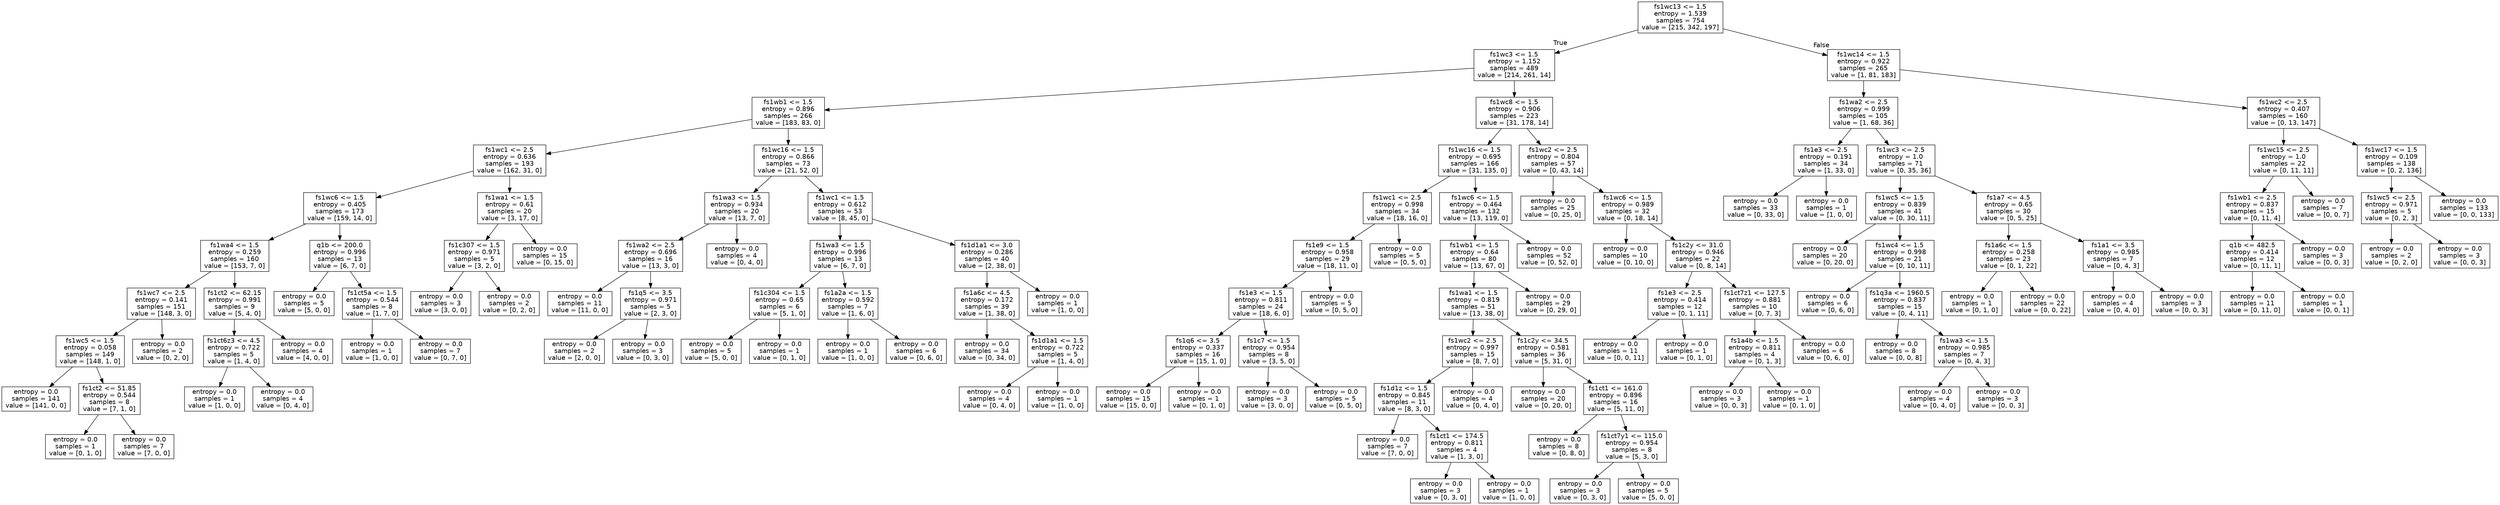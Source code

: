 digraph Tree {
node [shape=box, fontname="helvetica"] ;
edge [fontname="helvetica"] ;
0 [label="fs1wc13 <= 1.5\nentropy = 1.539\nsamples = 754\nvalue = [215, 342, 197]"] ;
1 [label="fs1wc3 <= 1.5\nentropy = 1.152\nsamples = 489\nvalue = [214, 261, 14]"] ;
0 -> 1 [labeldistance=2.5, labelangle=45, headlabel="True"] ;
2 [label="fs1wb1 <= 1.5\nentropy = 0.896\nsamples = 266\nvalue = [183, 83, 0]"] ;
1 -> 2 ;
3 [label="fs1wc1 <= 2.5\nentropy = 0.636\nsamples = 193\nvalue = [162, 31, 0]"] ;
2 -> 3 ;
4 [label="fs1wc6 <= 1.5\nentropy = 0.405\nsamples = 173\nvalue = [159, 14, 0]"] ;
3 -> 4 ;
5 [label="fs1wa4 <= 1.5\nentropy = 0.259\nsamples = 160\nvalue = [153, 7, 0]"] ;
4 -> 5 ;
6 [label="fs1wc7 <= 2.5\nentropy = 0.141\nsamples = 151\nvalue = [148, 3, 0]"] ;
5 -> 6 ;
7 [label="fs1wc5 <= 1.5\nentropy = 0.058\nsamples = 149\nvalue = [148, 1, 0]"] ;
6 -> 7 ;
8 [label="entropy = 0.0\nsamples = 141\nvalue = [141, 0, 0]"] ;
7 -> 8 ;
9 [label="fs1ct2 <= 51.85\nentropy = 0.544\nsamples = 8\nvalue = [7, 1, 0]"] ;
7 -> 9 ;
10 [label="entropy = 0.0\nsamples = 1\nvalue = [0, 1, 0]"] ;
9 -> 10 ;
11 [label="entropy = 0.0\nsamples = 7\nvalue = [7, 0, 0]"] ;
9 -> 11 ;
12 [label="entropy = 0.0\nsamples = 2\nvalue = [0, 2, 0]"] ;
6 -> 12 ;
13 [label="fs1ct2 <= 62.15\nentropy = 0.991\nsamples = 9\nvalue = [5, 4, 0]"] ;
5 -> 13 ;
14 [label="fs1ct6z3 <= 4.5\nentropy = 0.722\nsamples = 5\nvalue = [1, 4, 0]"] ;
13 -> 14 ;
15 [label="entropy = 0.0\nsamples = 1\nvalue = [1, 0, 0]"] ;
14 -> 15 ;
16 [label="entropy = 0.0\nsamples = 4\nvalue = [0, 4, 0]"] ;
14 -> 16 ;
17 [label="entropy = 0.0\nsamples = 4\nvalue = [4, 0, 0]"] ;
13 -> 17 ;
18 [label="q1b <= 200.0\nentropy = 0.996\nsamples = 13\nvalue = [6, 7, 0]"] ;
4 -> 18 ;
19 [label="entropy = 0.0\nsamples = 5\nvalue = [5, 0, 0]"] ;
18 -> 19 ;
20 [label="fs1ct5a <= 1.5\nentropy = 0.544\nsamples = 8\nvalue = [1, 7, 0]"] ;
18 -> 20 ;
21 [label="entropy = 0.0\nsamples = 1\nvalue = [1, 0, 0]"] ;
20 -> 21 ;
22 [label="entropy = 0.0\nsamples = 7\nvalue = [0, 7, 0]"] ;
20 -> 22 ;
23 [label="fs1wa1 <= 1.5\nentropy = 0.61\nsamples = 20\nvalue = [3, 17, 0]"] ;
3 -> 23 ;
24 [label="fs1c307 <= 1.5\nentropy = 0.971\nsamples = 5\nvalue = [3, 2, 0]"] ;
23 -> 24 ;
25 [label="entropy = 0.0\nsamples = 3\nvalue = [3, 0, 0]"] ;
24 -> 25 ;
26 [label="entropy = 0.0\nsamples = 2\nvalue = [0, 2, 0]"] ;
24 -> 26 ;
27 [label="entropy = 0.0\nsamples = 15\nvalue = [0, 15, 0]"] ;
23 -> 27 ;
28 [label="fs1wc16 <= 1.5\nentropy = 0.866\nsamples = 73\nvalue = [21, 52, 0]"] ;
2 -> 28 ;
29 [label="fs1wa3 <= 1.5\nentropy = 0.934\nsamples = 20\nvalue = [13, 7, 0]"] ;
28 -> 29 ;
30 [label="fs1wa2 <= 2.5\nentropy = 0.696\nsamples = 16\nvalue = [13, 3, 0]"] ;
29 -> 30 ;
31 [label="entropy = 0.0\nsamples = 11\nvalue = [11, 0, 0]"] ;
30 -> 31 ;
32 [label="fs1q5 <= 3.5\nentropy = 0.971\nsamples = 5\nvalue = [2, 3, 0]"] ;
30 -> 32 ;
33 [label="entropy = 0.0\nsamples = 2\nvalue = [2, 0, 0]"] ;
32 -> 33 ;
34 [label="entropy = 0.0\nsamples = 3\nvalue = [0, 3, 0]"] ;
32 -> 34 ;
35 [label="entropy = 0.0\nsamples = 4\nvalue = [0, 4, 0]"] ;
29 -> 35 ;
36 [label="fs1wc1 <= 1.5\nentropy = 0.612\nsamples = 53\nvalue = [8, 45, 0]"] ;
28 -> 36 ;
37 [label="fs1wa3 <= 1.5\nentropy = 0.996\nsamples = 13\nvalue = [6, 7, 0]"] ;
36 -> 37 ;
38 [label="fs1c304 <= 1.5\nentropy = 0.65\nsamples = 6\nvalue = [5, 1, 0]"] ;
37 -> 38 ;
39 [label="entropy = 0.0\nsamples = 5\nvalue = [5, 0, 0]"] ;
38 -> 39 ;
40 [label="entropy = 0.0\nsamples = 1\nvalue = [0, 1, 0]"] ;
38 -> 40 ;
41 [label="fs1a2a <= 1.5\nentropy = 0.592\nsamples = 7\nvalue = [1, 6, 0]"] ;
37 -> 41 ;
42 [label="entropy = 0.0\nsamples = 1\nvalue = [1, 0, 0]"] ;
41 -> 42 ;
43 [label="entropy = 0.0\nsamples = 6\nvalue = [0, 6, 0]"] ;
41 -> 43 ;
44 [label="fs1d1a1 <= 3.0\nentropy = 0.286\nsamples = 40\nvalue = [2, 38, 0]"] ;
36 -> 44 ;
45 [label="fs1a6c <= 4.5\nentropy = 0.172\nsamples = 39\nvalue = [1, 38, 0]"] ;
44 -> 45 ;
46 [label="entropy = 0.0\nsamples = 34\nvalue = [0, 34, 0]"] ;
45 -> 46 ;
47 [label="fs1d1a1 <= 1.5\nentropy = 0.722\nsamples = 5\nvalue = [1, 4, 0]"] ;
45 -> 47 ;
48 [label="entropy = 0.0\nsamples = 4\nvalue = [0, 4, 0]"] ;
47 -> 48 ;
49 [label="entropy = 0.0\nsamples = 1\nvalue = [1, 0, 0]"] ;
47 -> 49 ;
50 [label="entropy = 0.0\nsamples = 1\nvalue = [1, 0, 0]"] ;
44 -> 50 ;
51 [label="fs1wc8 <= 1.5\nentropy = 0.906\nsamples = 223\nvalue = [31, 178, 14]"] ;
1 -> 51 ;
52 [label="fs1wc16 <= 1.5\nentropy = 0.695\nsamples = 166\nvalue = [31, 135, 0]"] ;
51 -> 52 ;
53 [label="fs1wc1 <= 2.5\nentropy = 0.998\nsamples = 34\nvalue = [18, 16, 0]"] ;
52 -> 53 ;
54 [label="fs1e9 <= 1.5\nentropy = 0.958\nsamples = 29\nvalue = [18, 11, 0]"] ;
53 -> 54 ;
55 [label="fs1e3 <= 1.5\nentropy = 0.811\nsamples = 24\nvalue = [18, 6, 0]"] ;
54 -> 55 ;
56 [label="fs1q6 <= 3.5\nentropy = 0.337\nsamples = 16\nvalue = [15, 1, 0]"] ;
55 -> 56 ;
57 [label="entropy = 0.0\nsamples = 15\nvalue = [15, 0, 0]"] ;
56 -> 57 ;
58 [label="entropy = 0.0\nsamples = 1\nvalue = [0, 1, 0]"] ;
56 -> 58 ;
59 [label="fs1c7 <= 1.5\nentropy = 0.954\nsamples = 8\nvalue = [3, 5, 0]"] ;
55 -> 59 ;
60 [label="entropy = 0.0\nsamples = 3\nvalue = [3, 0, 0]"] ;
59 -> 60 ;
61 [label="entropy = 0.0\nsamples = 5\nvalue = [0, 5, 0]"] ;
59 -> 61 ;
62 [label="entropy = 0.0\nsamples = 5\nvalue = [0, 5, 0]"] ;
54 -> 62 ;
63 [label="entropy = 0.0\nsamples = 5\nvalue = [0, 5, 0]"] ;
53 -> 63 ;
64 [label="fs1wc6 <= 1.5\nentropy = 0.464\nsamples = 132\nvalue = [13, 119, 0]"] ;
52 -> 64 ;
65 [label="fs1wb1 <= 1.5\nentropy = 0.64\nsamples = 80\nvalue = [13, 67, 0]"] ;
64 -> 65 ;
66 [label="fs1wa1 <= 1.5\nentropy = 0.819\nsamples = 51\nvalue = [13, 38, 0]"] ;
65 -> 66 ;
67 [label="fs1wc2 <= 2.5\nentropy = 0.997\nsamples = 15\nvalue = [8, 7, 0]"] ;
66 -> 67 ;
68 [label="fs1d1z <= 1.5\nentropy = 0.845\nsamples = 11\nvalue = [8, 3, 0]"] ;
67 -> 68 ;
69 [label="entropy = 0.0\nsamples = 7\nvalue = [7, 0, 0]"] ;
68 -> 69 ;
70 [label="fs1ct1 <= 174.5\nentropy = 0.811\nsamples = 4\nvalue = [1, 3, 0]"] ;
68 -> 70 ;
71 [label="entropy = 0.0\nsamples = 3\nvalue = [0, 3, 0]"] ;
70 -> 71 ;
72 [label="entropy = 0.0\nsamples = 1\nvalue = [1, 0, 0]"] ;
70 -> 72 ;
73 [label="entropy = 0.0\nsamples = 4\nvalue = [0, 4, 0]"] ;
67 -> 73 ;
74 [label="fs1c2y <= 34.5\nentropy = 0.581\nsamples = 36\nvalue = [5, 31, 0]"] ;
66 -> 74 ;
75 [label="entropy = 0.0\nsamples = 20\nvalue = [0, 20, 0]"] ;
74 -> 75 ;
76 [label="fs1ct1 <= 161.0\nentropy = 0.896\nsamples = 16\nvalue = [5, 11, 0]"] ;
74 -> 76 ;
77 [label="entropy = 0.0\nsamples = 8\nvalue = [0, 8, 0]"] ;
76 -> 77 ;
78 [label="fs1ct7y1 <= 115.0\nentropy = 0.954\nsamples = 8\nvalue = [5, 3, 0]"] ;
76 -> 78 ;
79 [label="entropy = 0.0\nsamples = 3\nvalue = [0, 3, 0]"] ;
78 -> 79 ;
80 [label="entropy = 0.0\nsamples = 5\nvalue = [5, 0, 0]"] ;
78 -> 80 ;
81 [label="entropy = 0.0\nsamples = 29\nvalue = [0, 29, 0]"] ;
65 -> 81 ;
82 [label="entropy = 0.0\nsamples = 52\nvalue = [0, 52, 0]"] ;
64 -> 82 ;
83 [label="fs1wc2 <= 2.5\nentropy = 0.804\nsamples = 57\nvalue = [0, 43, 14]"] ;
51 -> 83 ;
84 [label="entropy = 0.0\nsamples = 25\nvalue = [0, 25, 0]"] ;
83 -> 84 ;
85 [label="fs1wc6 <= 1.5\nentropy = 0.989\nsamples = 32\nvalue = [0, 18, 14]"] ;
83 -> 85 ;
86 [label="entropy = 0.0\nsamples = 10\nvalue = [0, 10, 0]"] ;
85 -> 86 ;
87 [label="fs1c2y <= 31.0\nentropy = 0.946\nsamples = 22\nvalue = [0, 8, 14]"] ;
85 -> 87 ;
88 [label="fs1e3 <= 2.5\nentropy = 0.414\nsamples = 12\nvalue = [0, 1, 11]"] ;
87 -> 88 ;
89 [label="entropy = 0.0\nsamples = 11\nvalue = [0, 0, 11]"] ;
88 -> 89 ;
90 [label="entropy = 0.0\nsamples = 1\nvalue = [0, 1, 0]"] ;
88 -> 90 ;
91 [label="fs1ct7z1 <= 127.5\nentropy = 0.881\nsamples = 10\nvalue = [0, 7, 3]"] ;
87 -> 91 ;
92 [label="fs1a4b <= 1.5\nentropy = 0.811\nsamples = 4\nvalue = [0, 1, 3]"] ;
91 -> 92 ;
93 [label="entropy = 0.0\nsamples = 3\nvalue = [0, 0, 3]"] ;
92 -> 93 ;
94 [label="entropy = 0.0\nsamples = 1\nvalue = [0, 1, 0]"] ;
92 -> 94 ;
95 [label="entropy = 0.0\nsamples = 6\nvalue = [0, 6, 0]"] ;
91 -> 95 ;
96 [label="fs1wc14 <= 1.5\nentropy = 0.922\nsamples = 265\nvalue = [1, 81, 183]"] ;
0 -> 96 [labeldistance=2.5, labelangle=-45, headlabel="False"] ;
97 [label="fs1wa2 <= 2.5\nentropy = 0.999\nsamples = 105\nvalue = [1, 68, 36]"] ;
96 -> 97 ;
98 [label="fs1e3 <= 2.5\nentropy = 0.191\nsamples = 34\nvalue = [1, 33, 0]"] ;
97 -> 98 ;
99 [label="entropy = 0.0\nsamples = 33\nvalue = [0, 33, 0]"] ;
98 -> 99 ;
100 [label="entropy = 0.0\nsamples = 1\nvalue = [1, 0, 0]"] ;
98 -> 100 ;
101 [label="fs1wc3 <= 2.5\nentropy = 1.0\nsamples = 71\nvalue = [0, 35, 36]"] ;
97 -> 101 ;
102 [label="fs1wc5 <= 1.5\nentropy = 0.839\nsamples = 41\nvalue = [0, 30, 11]"] ;
101 -> 102 ;
103 [label="entropy = 0.0\nsamples = 20\nvalue = [0, 20, 0]"] ;
102 -> 103 ;
104 [label="fs1wc4 <= 1.5\nentropy = 0.998\nsamples = 21\nvalue = [0, 10, 11]"] ;
102 -> 104 ;
105 [label="entropy = 0.0\nsamples = 6\nvalue = [0, 6, 0]"] ;
104 -> 105 ;
106 [label="fs1q3a <= 1960.5\nentropy = 0.837\nsamples = 15\nvalue = [0, 4, 11]"] ;
104 -> 106 ;
107 [label="entropy = 0.0\nsamples = 8\nvalue = [0, 0, 8]"] ;
106 -> 107 ;
108 [label="fs1wa3 <= 1.5\nentropy = 0.985\nsamples = 7\nvalue = [0, 4, 3]"] ;
106 -> 108 ;
109 [label="entropy = 0.0\nsamples = 4\nvalue = [0, 4, 0]"] ;
108 -> 109 ;
110 [label="entropy = 0.0\nsamples = 3\nvalue = [0, 0, 3]"] ;
108 -> 110 ;
111 [label="fs1a7 <= 4.5\nentropy = 0.65\nsamples = 30\nvalue = [0, 5, 25]"] ;
101 -> 111 ;
112 [label="fs1a6c <= 1.5\nentropy = 0.258\nsamples = 23\nvalue = [0, 1, 22]"] ;
111 -> 112 ;
113 [label="entropy = 0.0\nsamples = 1\nvalue = [0, 1, 0]"] ;
112 -> 113 ;
114 [label="entropy = 0.0\nsamples = 22\nvalue = [0, 0, 22]"] ;
112 -> 114 ;
115 [label="fs1a1 <= 3.5\nentropy = 0.985\nsamples = 7\nvalue = [0, 4, 3]"] ;
111 -> 115 ;
116 [label="entropy = 0.0\nsamples = 4\nvalue = [0, 4, 0]"] ;
115 -> 116 ;
117 [label="entropy = 0.0\nsamples = 3\nvalue = [0, 0, 3]"] ;
115 -> 117 ;
118 [label="fs1wc2 <= 2.5\nentropy = 0.407\nsamples = 160\nvalue = [0, 13, 147]"] ;
96 -> 118 ;
119 [label="fs1wc15 <= 2.5\nentropy = 1.0\nsamples = 22\nvalue = [0, 11, 11]"] ;
118 -> 119 ;
120 [label="fs1wb1 <= 2.5\nentropy = 0.837\nsamples = 15\nvalue = [0, 11, 4]"] ;
119 -> 120 ;
121 [label="q1b <= 482.5\nentropy = 0.414\nsamples = 12\nvalue = [0, 11, 1]"] ;
120 -> 121 ;
122 [label="entropy = 0.0\nsamples = 11\nvalue = [0, 11, 0]"] ;
121 -> 122 ;
123 [label="entropy = 0.0\nsamples = 1\nvalue = [0, 0, 1]"] ;
121 -> 123 ;
124 [label="entropy = 0.0\nsamples = 3\nvalue = [0, 0, 3]"] ;
120 -> 124 ;
125 [label="entropy = 0.0\nsamples = 7\nvalue = [0, 0, 7]"] ;
119 -> 125 ;
126 [label="fs1wc17 <= 1.5\nentropy = 0.109\nsamples = 138\nvalue = [0, 2, 136]"] ;
118 -> 126 ;
127 [label="fs1wc5 <= 2.5\nentropy = 0.971\nsamples = 5\nvalue = [0, 2, 3]"] ;
126 -> 127 ;
128 [label="entropy = 0.0\nsamples = 2\nvalue = [0, 2, 0]"] ;
127 -> 128 ;
129 [label="entropy = 0.0\nsamples = 3\nvalue = [0, 0, 3]"] ;
127 -> 129 ;
130 [label="entropy = 0.0\nsamples = 133\nvalue = [0, 0, 133]"] ;
126 -> 130 ;
}